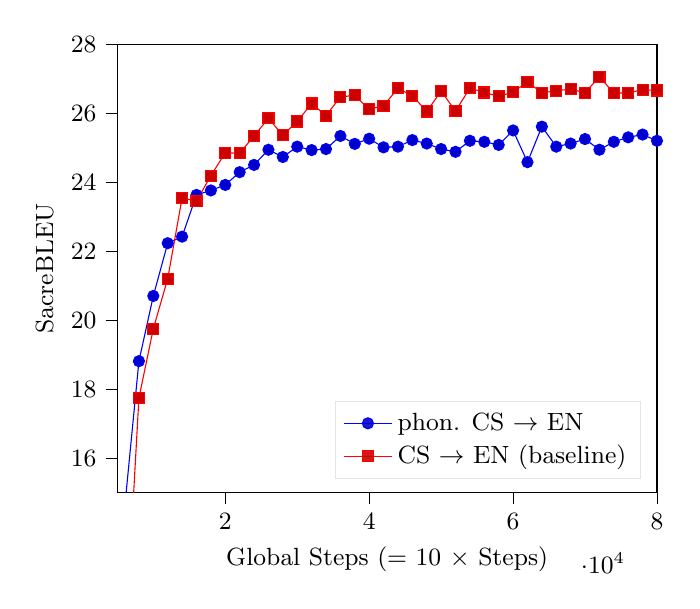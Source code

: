 \begin{tikzpicture}
\small
\begin{axis}[
legend cell align={left},
legend pos=south east,
legend style={fill opacity=0.9, draw opacity=1, text opacity=1, draw=white!90.0!black},
tick align=outside,
tick pos=left,
x grid style={white!69.02!black},
xlabel={Global Steps (= 10 $\times$ Steps)},
xmin=5000, xmax=80000,
xtick style={color=black},
y grid style={white!69.02!black},
ylabel={SacreBLEU},
ymin=15, ymax=28,
ytick style={color=black}
]
\addplot 
table {
0       0.00
2000    1.14
4000    6.10
6000    14.52
8000    18.81
10000   20.70
12000   22.23
14000   22.42
16000   23.63
18000   23.76
20000   23.92
22000   24.29
24000   24.50
26000   24.94
28000   24.73
30000   25.03
32000   24.93
34000   24.96
36000   25.34
38000   25.11
40000   25.26
42000   25.01
44000   25.03
46000   25.22
48000   25.12
50000   24.96
52000   24.88
54000   25.20
56000   25.17
58000   25.08
60000   25.50
62000   24.58
64000   25.61
66000   25.03
68000   25.12
70000   25.25
72000   24.94
74000   25.17
76000   25.30
78000   25.38
80000   25.20
82000   24.98
84000   25.01
86000   25.36
88000   25.35
90000   25.06
92000   24.97
94000   24.67
96000   25.03
98000   25.14
100000  24.93
102000  24.98
104000  24.63
106000  24.94
108000  25.01
110000  24.81
112000  25.37
114000  24.68
116000  24.91
118000  24.96
120000  25.14
122000  25.06
124000  25.00
126000  24.87
128000  25.08
130000  25.14
132000  25.31
134000  24.70
136000  24.78
138000  24.71
140000  24.83
142000  25.04
144000  24.81
146000  25.17
148000  24.44
150000  24.66
152000  24.76
154000  24.75
156000  25.05
158000  24.77
160000  25.04
162000  24.94
164000  24.88
166000  24.89
168000  24.62
170000  25.17
172000  24.67
174000  24.69
176000  24.72
178000  24.90
180000  25.04
182000  24.70
184000  24.55
186000  24.65
188000  24.76
190000  24.58
192000  24.68
194000  25.05
196000  24.30
198000  24.66
200000  24.56
202000  24.69
204000  24.61
206000  24.73
208000  24.90
210000  24.62
212000  24.72
214000  24.38
216000  24.33
218000  24.43
220000  24.50
222000  24.65
224000  24.66
226000  24.60
228000  24.23
230000  24.58
232000  24.70
234000  24.39
236000  24.39
238000  24.22
240000  24.53
242000  24.29
244000  24.78
246000  24.63
248000  24.56
250000  24.55
252000  24.42
254000  24.60
256000  24.39
258000  24.72
260000  24.65
262000  24.66
264000  24.74
266000  24.11
268000  24.95
270000  24.68
272000  24.84
274000  24.60
276000  23.94
278000  24.19
280000  24.55
282000  24.49
};
\addlegendentry{phon. CS $\rightarrow$ EN}
\addplot 
table {
0       0.00
2000    1.01
4000    1.17
6000    10.24
8000    17.74
10000   19.75
12000   21.20
14000   23.54
16000   23.45
18000   24.19
20000   24.85
22000   24.84
24000   25.34
26000   25.85
28000   25.36
30000   25.76
32000   26.28
34000   25.93
36000   26.47
38000   26.52
40000   26.11
42000   26.22
44000   26.72
46000   26.51
48000   26.05
50000   26.64
52000   26.06
54000   26.73
56000   26.60
58000   26.49
60000   26.61
62000   26.91
64000   26.59
66000   26.65
68000   26.70
70000   26.59
72000   27.06
74000   26.58
76000   26.59
78000   26.68
80000   26.66
};
\addlegendentry{CS $\rightarrow$ EN (baseline)}
\end{axis}
\end{tikzpicture}
